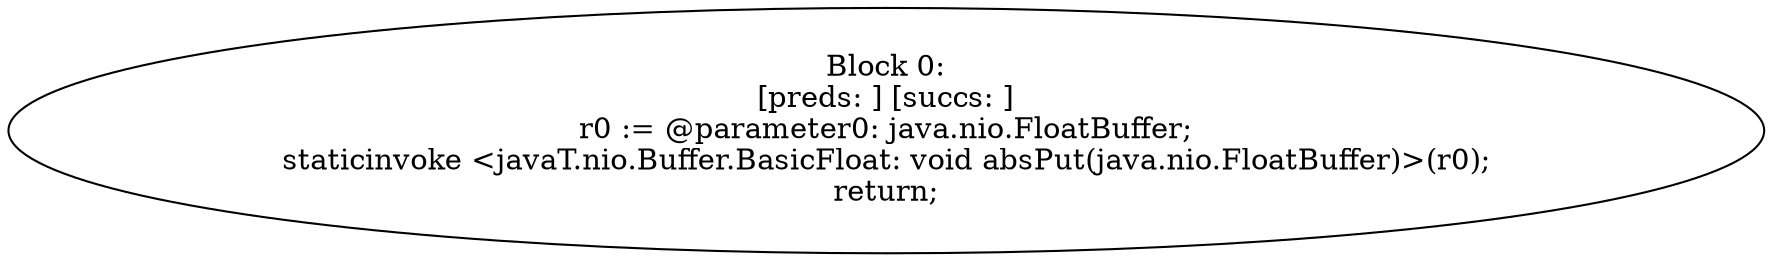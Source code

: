 digraph "unitGraph" {
    "Block 0:
[preds: ] [succs: ]
r0 := @parameter0: java.nio.FloatBuffer;
staticinvoke <javaT.nio.Buffer.BasicFloat: void absPut(java.nio.FloatBuffer)>(r0);
return;
"
}

